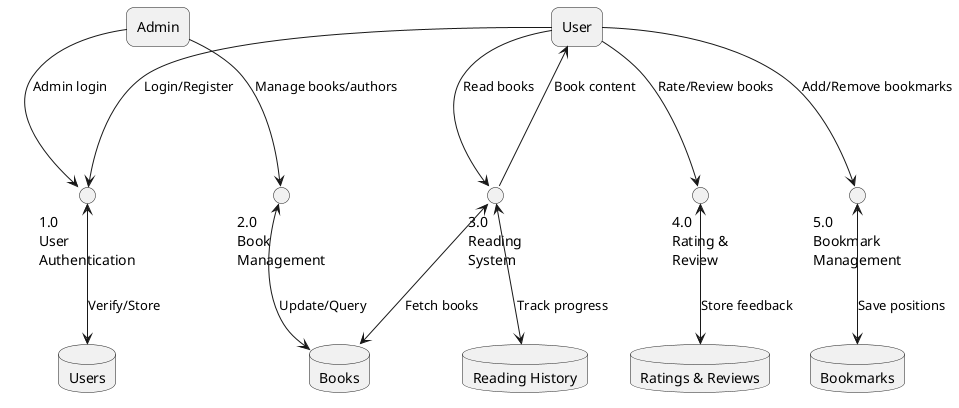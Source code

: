 @startuml DFD Level 1

!define PROCESS circle
!define EXTERNAL_ENTITY rectangle
!define DATA_STORE database

skinparam roundCorner 15
skinparam backgroundColor transparent

EXTERNAL_ENTITY "Admin" as admin
EXTERNAL_ENTITY "User" as user

' Main Processes
PROCESS "1.0\nUser\nAuthentication" as auth
PROCESS "2.0\nBook\nManagement" as book_mgmt
PROCESS "3.0\nReading\nSystem" as reading
PROCESS "4.0\nRating &\nReview" as rating
PROCESS "5.0\nBookmark\nManagement" as bookmark

' Data Stores
DATA_STORE "Users" as users_db
DATA_STORE "Books" as books_db
DATA_STORE "Reading History" as history_db
DATA_STORE "Ratings & Reviews" as ratings_db
DATA_STORE "Bookmarks" as bookmarks_db

' User flows
user --> auth : Login/Register
auth <--> users_db : Verify/Store
user --> reading : Read books
reading --> user : Book content
user --> rating : Rate/Review books
user --> bookmark : Add/Remove bookmarks

' Admin flows
admin --> auth : Admin login
admin --> book_mgmt : Manage books/authors
book_mgmt <--> books_db : Update/Query

' Process connections
reading <--> history_db : Track progress
rating <--> ratings_db : Store feedback
bookmark <--> bookmarks_db : Save positions
reading <--> books_db : Fetch books

@enduml
